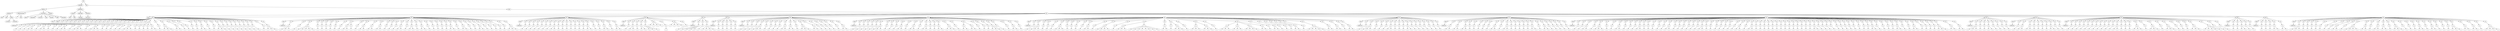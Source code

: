 digraph Tree {
	"t0" [label = "TEI"];
	"t1" [label = "teiHeader"];
	"t2" [label = "fileDesc"];
	"t3" [label = "titleStmt"];
	"t4" [label = "title"];
	"t5" [label = "title"];
	"t6" [label = "author"];
	"t7" [label = "surname"];
	"t8" [label = "forename"];
	"t9" [label = "publicationStmt"];
	"t10" [label = "p"];
	"t11" [label = "idno"];
	"t12" [label = "sourceDesc"];
	"t13" [label = "genre"];
	"t14" [label = "inspiration"];
	"t15" [label = "structure"];
	"t16" [label = "type"];
	"t17" [label = "periode"];
	"t18" [label = "taille"];
	"t19" [label = "permalien"];
	"t20" [label = "edStmt"];
	"t21" [label = "profileDesc"];
	"t22" [label = "creation"];
	"t23" [label = "date"];
	"t24" [label = "date"];
	"t25" [label = "langUsage"];
	"t26" [label = "language"];
	"t27" [label = "textClass"];
	"t28" [label = "keywords"];
	"t29" [label = "term"];
	"t30" [label = "text"];
	"t31" [label = "body"];
	"t32" [label = "div1"];
	"t33" [label = "head"];
	"t34" [label = "div2"];
	"t35" [label = "head"];
	"t36" [label = "listPerson"];
	"t37" [label = "sp"];
	"t38" [label = "p"];
	"t39" [label = "s"];
	"t40" [label = "sp"];
	"t41" [label = "p"];
	"t42" [label = "s"];
	"t43" [label = "sp"];
	"t44" [label = "p"];
	"t45" [label = "s"];
	"t46" [label = "sp"];
	"t47" [label = "p"];
	"t48" [label = "s"];
	"t49" [label = "s"];
	"t50" [label = "sp"];
	"t51" [label = "p"];
	"t52" [label = "s"];
	"t53" [label = "sp"];
	"t54" [label = "p"];
	"t55" [label = "s"];
	"t56" [label = "s"];
	"t57" [label = "sp"];
	"t58" [label = "p"];
	"t59" [label = "s"];
	"t60" [label = "sp"];
	"t61" [label = "p"];
	"t62" [label = "s"];
	"t63" [label = "sp"];
	"t64" [label = "p"];
	"t65" [label = "s"];
	"t66" [label = "sp"];
	"t67" [label = "p"];
	"t68" [label = "s"];
	"t69" [label = "s"];
	"t70" [label = "sp"];
	"t71" [label = "p"];
	"t72" [label = "s"];
	"t73" [label = "sp"];
	"t74" [label = "p"];
	"t75" [label = "s"];
	"t76" [label = "s"];
	"t77" [label = "s"];
	"t78" [label = "sp"];
	"t79" [label = "p"];
	"t80" [label = "s"];
	"t81" [label = "sp"];
	"t82" [label = "p"];
	"t83" [label = "s"];
	"t84" [label = "s"];
	"t85" [label = "s"];
	"t86" [label = "sp"];
	"t87" [label = "p"];
	"t88" [label = "s"];
	"t89" [label = "sp"];
	"t90" [label = "p"];
	"t91" [label = "s"];
	"t92" [label = "sp"];
	"t93" [label = "p"];
	"t94" [label = "s"];
	"t95" [label = "sp"];
	"t96" [label = "p"];
	"t97" [label = "s"];
	"t98" [label = "sp"];
	"t99" [label = "p"];
	"t100" [label = "s"];
	"t101" [label = "sp"];
	"t102" [label = "p"];
	"t103" [label = "s"];
	"t104" [label = "s"];
	"t105" [label = "s"];
	"t106" [label = "sp"];
	"t107" [label = "p"];
	"t108" [label = "s"];
	"t109" [label = "sp"];
	"t110" [label = "p"];
	"t111" [label = "s"];
	"t112" [label = "p"];
	"t113" [label = "s"];
	"t114" [label = "p"];
	"t115" [label = "s"];
	"t116" [label = "p"];
	"t117" [label = "s"];
	"t118" [label = "s"];
	"t119" [label = "sp"];
	"t120" [label = "p"];
	"t121" [label = "s"];
	"t122" [label = "sp"];
	"t123" [label = "p"];
	"t124" [label = "s"];
	"t125" [label = "s"];
	"t126" [label = "s"];
	"t127" [label = "sp"];
	"t128" [label = "p"];
	"t129" [label = "s"];
	"t130" [label = "s"];
	"t131" [label = "sp"];
	"t132" [label = "p"];
	"t133" [label = "s"];
	"t134" [label = "sp"];
	"t135" [label = "p"];
	"t136" [label = "s"];
	"t137" [label = "sp"];
	"t138" [label = "p"];
	"t139" [label = "s"];
	"t140" [label = "sp"];
	"t141" [label = "p"];
	"t142" [label = "s"];
	"t143" [label = "sp"];
	"t144" [label = "p"];
	"t145" [label = "s"];
	"t146" [label = "s"];
	"t147" [label = "sp"];
	"t148" [label = "p"];
	"t149" [label = "s"];
	"t150" [label = "sp"];
	"t151" [label = "p"];
	"t152" [label = "s"];
	"t153" [label = "sp"];
	"t154" [label = "p"];
	"t155" [label = "s"];
	"t156" [label = "s"];
	"t157" [label = "s"];
	"t158" [label = "sp"];
	"t159" [label = "p"];
	"t160" [label = "s"];
	"t161" [label = "sp"];
	"t162" [label = "p"];
	"t163" [label = "s"];
	"t164" [label = "sp"];
	"t165" [label = "p"];
	"t166" [label = "s"];
	"t167" [label = "sp"];
	"t168" [label = "p"];
	"t169" [label = "s"];
	"t170" [label = "sp"];
	"t171" [label = "p"];
	"t172" [label = "s"];
	"t173" [label = "sp"];
	"t174" [label = "p"];
	"t175" [label = "s"];
	"t176" [label = "sp"];
	"t177" [label = "p"];
	"t178" [label = "s"];
	"t179" [label = "sp"];
	"t180" [label = "p"];
	"t181" [label = "s"];
	"t182" [label = "sp"];
	"t183" [label = "p"];
	"t184" [label = "s"];
	"t185" [label = "sp"];
	"t186" [label = "p"];
	"t187" [label = "s"];
	"t188" [label = "s"];
	"t189" [label = "s"];
	"t190" [label = "div2"];
	"t191" [label = "head"];
	"t192" [label = "listPerson"];
	"t193" [label = "sp"];
	"t194" [label = "p"];
	"t195" [label = "s"];
	"t196" [label = "s"];
	"t197" [label = "s"];
	"t198" [label = "sp"];
	"t199" [label = "p"];
	"t200" [label = "s"];
	"t201" [label = "sp"];
	"t202" [label = "p"];
	"t203" [label = "s"];
	"t204" [label = "s"];
	"t205" [label = "s"];
	"t206" [label = "s"];
	"t207" [label = "s"];
	"t208" [label = "sp"];
	"t209" [label = "p"];
	"t210" [label = "s"];
	"t211" [label = "sp"];
	"t212" [label = "p"];
	"t213" [label = "s"];
	"t214" [label = "sp"];
	"t215" [label = "p"];
	"t216" [label = "s"];
	"t217" [label = "sp"];
	"t218" [label = "p"];
	"t219" [label = "s"];
	"t220" [label = "sp"];
	"t221" [label = "p"];
	"t222" [label = "s"];
	"t223" [label = "sp"];
	"t224" [label = "p"];
	"t225" [label = "s"];
	"t226" [label = "sp"];
	"t227" [label = "p"];
	"t228" [label = "s"];
	"t229" [label = "s"];
	"t230" [label = "p"];
	"t231" [label = "s"];
	"t232" [label = "sp"];
	"t233" [label = "p"];
	"t234" [label = "s"];
	"t235" [label = "sp"];
	"t236" [label = "p"];
	"t237" [label = "s"];
	"t238" [label = "s"];
	"t239" [label = "sp"];
	"t240" [label = "p"];
	"t241" [label = "s"];
	"t242" [label = "s"];
	"t243" [label = "sp"];
	"t244" [label = "p"];
	"t245" [label = "s"];
	"t246" [label = "s"];
	"t247" [label = "sp"];
	"t248" [label = "p"];
	"t249" [label = "s"];
	"t250" [label = "sp"];
	"t251" [label = "p"];
	"t252" [label = "s"];
	"t253" [label = "sp"];
	"t254" [label = "p"];
	"t255" [label = "s"];
	"t256" [label = "sp"];
	"t257" [label = "p"];
	"t258" [label = "s"];
	"t259" [label = "s"];
	"t260" [label = "sp"];
	"t261" [label = "p"];
	"t262" [label = "s"];
	"t263" [label = "sp"];
	"t264" [label = "p"];
	"t265" [label = "s"];
	"t266" [label = "s"];
	"t267" [label = "sp"];
	"t268" [label = "p"];
	"t269" [label = "s"];
	"t270" [label = "sp"];
	"t271" [label = "p"];
	"t272" [label = "s"];
	"t273" [label = "s"];
	"t274" [label = "sp"];
	"t275" [label = "p"];
	"t276" [label = "s"];
	"t277" [label = "sp"];
	"t278" [label = "p"];
	"t279" [label = "s"];
	"t280" [label = "sp"];
	"t281" [label = "p"];
	"t282" [label = "s"];
	"t283" [label = "sp"];
	"t284" [label = "p"];
	"t285" [label = "s"];
	"t286" [label = "sp"];
	"t287" [label = "p"];
	"t288" [label = "s"];
	"t289" [label = "sp"];
	"t290" [label = "p"];
	"t291" [label = "s"];
	"t292" [label = "s"];
	"t293" [label = "sp"];
	"t294" [label = "p"];
	"t295" [label = "s"];
	"t296" [label = "sp"];
	"t297" [label = "p"];
	"t298" [label = "s"];
	"t299" [label = "s"];
	"t300" [label = "sp"];
	"t301" [label = "p"];
	"t302" [label = "s"];
	"t303" [label = "sp"];
	"t304" [label = "p"];
	"t305" [label = "s"];
	"t306" [label = "sp"];
	"t307" [label = "p"];
	"t308" [label = "s"];
	"t309" [label = "s"];
	"t310" [label = "sp"];
	"t311" [label = "p"];
	"t312" [label = "s"];
	"t313" [label = "sp"];
	"t314" [label = "p"];
	"t315" [label = "s"];
	"t316" [label = "sp"];
	"t317" [label = "p"];
	"t318" [label = "s"];
	"t319" [label = "sp"];
	"t320" [label = "p"];
	"t321" [label = "s"];
	"t322" [label = "sp"];
	"t323" [label = "p"];
	"t324" [label = "s"];
	"t325" [label = "sp"];
	"t326" [label = "p"];
	"t327" [label = "s"];
	"t328" [label = "s"];
	"t329" [label = "s"];
	"t330" [label = "div2"];
	"t331" [label = "head"];
	"t332" [label = "listPerson"];
	"t333" [label = "sp"];
	"t334" [label = "p"];
	"t335" [label = "s"];
	"t336" [label = "sp"];
	"t337" [label = "p"];
	"t338" [label = "s"];
	"t339" [label = "sp"];
	"t340" [label = "p"];
	"t341" [label = "s"];
	"t342" [label = "sp"];
	"t343" [label = "p"];
	"t344" [label = "s"];
	"t345" [label = "sp"];
	"t346" [label = "p"];
	"t347" [label = "s"];
	"t348" [label = "sp"];
	"t349" [label = "p"];
	"t350" [label = "s"];
	"t351" [label = "sp"];
	"t352" [label = "p"];
	"t353" [label = "s"];
	"t354" [label = "sp"];
	"t355" [label = "p"];
	"t356" [label = "s"];
	"t357" [label = "s"];
	"t358" [label = "sp"];
	"t359" [label = "p"];
	"t360" [label = "s"];
	"t361" [label = "sp"];
	"t362" [label = "p"];
	"t363" [label = "s"];
	"t364" [label = "sp"];
	"t365" [label = "p"];
	"t366" [label = "s"];
	"t367" [label = "sp"];
	"t368" [label = "p"];
	"t369" [label = "s"];
	"t370" [label = "sp"];
	"t371" [label = "p"];
	"t372" [label = "s"];
	"t373" [label = "sp"];
	"t374" [label = "p"];
	"t375" [label = "s"];
	"t376" [label = "sp"];
	"t377" [label = "p"];
	"t378" [label = "s"];
	"t379" [label = "sp"];
	"t380" [label = "p"];
	"t381" [label = "s"];
	"t382" [label = "s"];
	"t383" [label = "sp"];
	"t384" [label = "p"];
	"t385" [label = "s"];
	"t386" [label = "sp"];
	"t387" [label = "p"];
	"t388" [label = "s"];
	"t389" [label = "sp"];
	"t390" [label = "p"];
	"t391" [label = "s"];
	"t392" [label = "s"];
	"t393" [label = "sp"];
	"t394" [label = "p"];
	"t395" [label = "s"];
	"t396" [label = "sp"];
	"t397" [label = "p"];
	"t398" [label = "s"];
	"t399" [label = "s"];
	"t400" [label = "div2"];
	"t401" [label = "head"];
	"t402" [label = "listPerson"];
	"t403" [label = "sp"];
	"t404" [label = "p"];
	"t405" [label = "s"];
	"t406" [label = "sp"];
	"t407" [label = "p"];
	"t408" [label = "s"];
	"t409" [label = "s"];
	"t410" [label = "sp"];
	"t411" [label = "p"];
	"t412" [label = "s"];
	"t413" [label = "sp"];
	"t414" [label = "p"];
	"t415" [label = "s"];
	"t416" [label = "s"];
	"t417" [label = "sp"];
	"t418" [label = "p"];
	"t419" [label = "s"];
	"t420" [label = "s"];
	"t421" [label = "s"];
	"t422" [label = "sp"];
	"t423" [label = "l"];
	"t424" [label = "l"];
	"t425" [label = "l"];
	"t426" [label = "l"];
	"t427" [label = "sp"];
	"t428" [label = "p"];
	"t429" [label = "s"];
	"t430" [label = "sp"];
	"t431" [label = "l"];
	"t432" [label = "l"];
	"t433" [label = "l"];
	"t434" [label = "l"];
	"t435" [label = "sp"];
	"t436" [label = "p"];
	"t437" [label = "s"];
	"t438" [label = "div2"];
	"t439" [label = "head"];
	"t440" [label = "listPerson"];
	"t441" [label = "sp"];
	"t442" [label = "p"];
	"t443" [label = "s"];
	"t444" [label = "s"];
	"t445" [label = "s"];
	"t446" [label = "s"];
	"t447" [label = "sp"];
	"t448" [label = "p"];
	"t449" [label = "s"];
	"t450" [label = "sp"];
	"t451" [label = "p"];
	"t452" [label = "s"];
	"t453" [label = "s"];
	"t454" [label = "s"];
	"t455" [label = "s"];
	"t456" [label = "div2"];
	"t457" [label = "head"];
	"t458" [label = "listPerson"];
	"t459" [label = "sp"];
	"t460" [label = "p"];
	"t461" [label = "s"];
	"t462" [label = "sp"];
	"t463" [label = "p"];
	"t464" [label = "s"];
	"t465" [label = "sp"];
	"t466" [label = "p"];
	"t467" [label = "s"];
	"t468" [label = "sp"];
	"t469" [label = "p"];
	"t470" [label = "s"];
	"t471" [label = "sp"];
	"t472" [label = "p"];
	"t473" [label = "s"];
	"t474" [label = "div2"];
	"t475" [label = "head"];
	"t476" [label = "listPerson"];
	"t477" [label = "sp"];
	"t478" [label = "p"];
	"t479" [label = "s"];
	"t480" [label = "sp"];
	"t481" [label = "p"];
	"t482" [label = "s"];
	"t483" [label = "sp"];
	"t484" [label = "p"];
	"t485" [label = "s"];
	"t486" [label = "sp"];
	"t487" [label = "p"];
	"t488" [label = "s"];
	"t489" [label = "s"];
	"t490" [label = "s"];
	"t491" [label = "sp"];
	"t492" [label = "p"];
	"t493" [label = "s"];
	"t494" [label = "sp"];
	"t495" [label = "p"];
	"t496" [label = "s"];
	"t497" [label = "sp"];
	"t498" [label = "p"];
	"t499" [label = "s"];
	"t500" [label = "sp"];
	"t501" [label = "p"];
	"t502" [label = "s"];
	"t503" [label = "sp"];
	"t504" [label = "p"];
	"t505" [label = "s"];
	"t506" [label = "s"];
	"t507" [label = "sp"];
	"t508" [label = "p"];
	"t509" [label = "s"];
	"t510" [label = "s"];
	"t511" [label = "sp"];
	"t512" [label = "p"];
	"t513" [label = "s"];
	"t514" [label = "sp"];
	"t515" [label = "p"];
	"t516" [label = "s"];
	"t517" [label = "s"];
	"t518" [label = "s"];
	"t519" [label = "sp"];
	"t520" [label = "p"];
	"t521" [label = "s"];
	"t522" [label = "s"];
	"t523" [label = "sp"];
	"t524" [label = "p"];
	"t525" [label = "s"];
	"t526" [label = "sp"];
	"t527" [label = "p"];
	"t528" [label = "s"];
	"t529" [label = "sp"];
	"t530" [label = "p"];
	"t531" [label = "s"];
	"t532" [label = "sp"];
	"t533" [label = "p"];
	"t534" [label = "s"];
	"t535" [label = "sp"];
	"t536" [label = "p"];
	"t537" [label = "s"];
	"t538" [label = "sp"];
	"t539" [label = "p"];
	"t540" [label = "s"];
	"t541" [label = "s"];
	"t542" [label = "div2"];
	"t543" [label = "head"];
	"t544" [label = "listPerson"];
	"t545" [label = "sp"];
	"t546" [label = "p"];
	"t547" [label = "s"];
	"t548" [label = "sp"];
	"t549" [label = "p"];
	"t550" [label = "s"];
	"t551" [label = "sp"];
	"t552" [label = "p"];
	"t553" [label = "s"];
	"t554" [label = "sp"];
	"t555" [label = "p"];
	"t556" [label = "s"];
	"t557" [label = "sp"];
	"t558" [label = "p"];
	"t559" [label = "s"];
	"t560" [label = "sp"];
	"t561" [label = "p"];
	"t562" [label = "s"];
	"t563" [label = "s"];
	"t564" [label = "s"];
	"t565" [label = "sp"];
	"t566" [label = "p"];
	"t567" [label = "s"];
	"t568" [label = "sp"];
	"t569" [label = "p"];
	"t570" [label = "s"];
	"t571" [label = "sp"];
	"t572" [label = "p"];
	"t573" [label = "s"];
	"t574" [label = "sp"];
	"t575" [label = "p"];
	"t576" [label = "s"];
	"t577" [label = "s"];
	"t578" [label = "sp"];
	"t579" [label = "p"];
	"t580" [label = "s"];
	"t581" [label = "sp"];
	"t582" [label = "p"];
	"t583" [label = "s"];
	"t584" [label = "s"];
	"t585" [label = "sp"];
	"t586" [label = "p"];
	"t587" [label = "s"];
	"t588" [label = "sp"];
	"t589" [label = "p"];
	"t590" [label = "s"];
	"t591" [label = "s"];
	"t592" [label = "sp"];
	"t593" [label = "p"];
	"t594" [label = "s"];
	"t595" [label = "sp"];
	"t596" [label = "p"];
	"t597" [label = "s"];
	"t598" [label = "sp"];
	"t599" [label = "p"];
	"t600" [label = "s"];
	"t601" [label = "s"];
	"t602" [label = "sp"];
	"t603" [label = "p"];
	"t604" [label = "s"];
	"t605" [label = "s"];
	"t606" [label = "s"];
	"t607" [label = "sp"];
	"t608" [label = "p"];
	"t609" [label = "s"];
	"t610" [label = "sp"];
	"t611" [label = "p"];
	"t612" [label = "s"];
	"t613" [label = "s"];
	"t614" [label = "p"];
	"t615" [label = "s"];
	"t616" [label = "s"];
	"t617" [label = "sp"];
	"t618" [label = "p"];
	"t619" [label = "s"];
	"t620" [label = "sp"];
	"t621" [label = "p"];
	"t622" [label = "s"];
	"t623" [label = "sp"];
	"t624" [label = "p"];
	"t625" [label = "s"];
	"t626" [label = "sp"];
	"t627" [label = "p"];
	"t628" [label = "s"];
	"t629" [label = "s"];
	"t630" [label = "s"];
	"t631" [label = "sp"];
	"t632" [label = "p"];
	"t633" [label = "s"];
	"t634" [label = "sp"];
	"t635" [label = "p"];
	"t636" [label = "s"];
	"t637" [label = "sp"];
	"t638" [label = "p"];
	"t639" [label = "s"];
	"t640" [label = "s"];
	"t641" [label = "sp"];
	"t642" [label = "p"];
	"t643" [label = "s"];
	"t644" [label = "div2"];
	"t645" [label = "head"];
	"t646" [label = "listPerson"];
	"t647" [label = "sp"];
	"t648" [label = "p"];
	"t649" [label = "s"];
	"t650" [label = "sp"];
	"t651" [label = "p"];
	"t652" [label = "s"];
	"t653" [label = "s"];
	"t654" [label = "s"];
	"t655" [label = "sp"];
	"t656" [label = "p"];
	"t657" [label = "s"];
	"t658" [label = "sp"];
	"t659" [label = "p"];
	"t660" [label = "s"];
	"t661" [label = "sp"];
	"t662" [label = "p"];
	"t663" [label = "s"];
	"t664" [label = "sp"];
	"t665" [label = "p"];
	"t666" [label = "s"];
	"t667" [label = "s"];
	"t668" [label = "s"];
	"t669" [label = "sp"];
	"t670" [label = "p"];
	"t671" [label = "s"];
	"t672" [label = "sp"];
	"t673" [label = "p"];
	"t674" [label = "s"];
	"t675" [label = "sp"];
	"t676" [label = "p"];
	"t677" [label = "s"];
	"t678" [label = "sp"];
	"t679" [label = "p"];
	"t680" [label = "s"];
	"t681" [label = "sp"];
	"t682" [label = "p"];
	"t683" [label = "s"];
	"t684" [label = "s"];
	"t685" [label = "sp"];
	"t686" [label = "p"];
	"t687" [label = "s"];
	"t688" [label = "sp"];
	"t689" [label = "p"];
	"t690" [label = "s"];
	"t691" [label = "s"];
	"t692" [label = "s"];
	"t693" [label = "s"];
	"t694" [label = "sp"];
	"t695" [label = "p"];
	"t696" [label = "s"];
	"t697" [label = "sp"];
	"t698" [label = "p"];
	"t699" [label = "s"];
	"t700" [label = "s"];
	"t701" [label = "s"];
	"t702" [label = "p"];
	"t703" [label = "s"];
	"t704" [label = "s"];
	"t705" [label = "s"];
	"t706" [label = "s"];
	"t707" [label = "s"];
	"t708" [label = "s"];
	"t709" [label = "s"];
	"t710" [label = "s"];
	"t711" [label = "sp"];
	"t712" [label = "p"];
	"t713" [label = "s"];
	"t714" [label = "s"];
	"t715" [label = "sp"];
	"t716" [label = "p"];
	"t717" [label = "s"];
	"t718" [label = "p"];
	"t719" [label = "s"];
	"t720" [label = "s"];
	"t721" [label = "s"];
	"t722" [label = "sp"];
	"t723" [label = "p"];
	"t724" [label = "s"];
	"t725" [label = "sp"];
	"t726" [label = "p"];
	"t727" [label = "s"];
	"t728" [label = "s"];
	"t729" [label = "s"];
	"t730" [label = "p"];
	"t731" [label = "s"];
	"t732" [label = "s"];
	"t733" [label = "s"];
	"t734" [label = "sp"];
	"t735" [label = "p"];
	"t736" [label = "s"];
	"t737" [label = "sp"];
	"t738" [label = "p"];
	"t739" [label = "s"];
	"t740" [label = "s"];
	"t741" [label = "s"];
	"t742" [label = "p"];
	"t743" [label = "s"];
	"t744" [label = "s"];
	"t745" [label = "s"];
	"t746" [label = "p"];
	"t747" [label = "s"];
	"t748" [label = "s"];
	"t749" [label = "s"];
	"t750" [label = "s"];
	"t751" [label = "p"];
	"t752" [label = "s"];
	"t753" [label = "s"];
	"t754" [label = "sp"];
	"t755" [label = "p"];
	"t756" [label = "s"];
	"t757" [label = "sp"];
	"t758" [label = "p"];
	"t759" [label = "s"];
	"t760" [label = "s"];
	"t761" [label = "sp"];
	"t762" [label = "p"];
	"t763" [label = "s"];
	"t764" [label = "sp"];
	"t765" [label = "p"];
	"t766" [label = "s"];
	"t767" [label = "sp"];
	"t768" [label = "p"];
	"t769" [label = "s"];
	"t770" [label = "sp"];
	"t771" [label = "p"];
	"t772" [label = "s"];
	"t773" [label = "s"];
	"t774" [label = "sp"];
	"t775" [label = "p"];
	"t776" [label = "s"];
	"t777" [label = "sp"];
	"t778" [label = "p"];
	"t779" [label = "s"];
	"t780" [label = "s"];
	"t781" [label = "s"];
	"t782" [label = "s"];
	"t783" [label = "s"];
	"t784" [label = "sp"];
	"t785" [label = "p"];
	"t786" [label = "s"];
	"t787" [label = "s"];
	"t788" [label = "sp"];
	"t789" [label = "p"];
	"t790" [label = "s"];
	"t791" [label = "s"];
	"t792" [label = "sp"];
	"t793" [label = "p"];
	"t794" [label = "s"];
	"t795" [label = "sp"];
	"t796" [label = "p"];
	"t797" [label = "s"];
	"t798" [label = "s"];
	"t799" [label = "div2"];
	"t800" [label = "head"];
	"t801" [label = "listPerson"];
	"t802" [label = "sp"];
	"t803" [label = "p"];
	"t804" [label = "s"];
	"t805" [label = "sp"];
	"t806" [label = "p"];
	"t807" [label = "s"];
	"t808" [label = "s"];
	"t809" [label = "s"];
	"t810" [label = "sp"];
	"t811" [label = "p"];
	"t812" [label = "s"];
	"t813" [label = "sp"];
	"t814" [label = "p"];
	"t815" [label = "s"];
	"t816" [label = "sp"];
	"t817" [label = "p"];
	"t818" [label = "s"];
	"t819" [label = "sp"];
	"t820" [label = "p"];
	"t821" [label = "s"];
	"t822" [label = "s"];
	"t823" [label = "sp"];
	"t824" [label = "p"];
	"t825" [label = "s"];
	"t826" [label = "sp"];
	"t827" [label = "p"];
	"t828" [label = "s"];
	"t829" [label = "sp"];
	"t830" [label = "p"];
	"t831" [label = "s"];
	"t832" [label = "sp"];
	"t833" [label = "p"];
	"t834" [label = "s"];
	"t835" [label = "s"];
	"t836" [label = "sp"];
	"t837" [label = "p"];
	"t838" [label = "s"];
	"t839" [label = "sp"];
	"t840" [label = "p"];
	"t841" [label = "s"];
	"t842" [label = "sp"];
	"t843" [label = "p"];
	"t844" [label = "s"];
	"t845" [label = "sp"];
	"t846" [label = "p"];
	"t847" [label = "s"];
	"t848" [label = "sp"];
	"t849" [label = "p"];
	"t850" [label = "s"];
	"t851" [label = "sp"];
	"t852" [label = "p"];
	"t853" [label = "s"];
	"t854" [label = "sp"];
	"t855" [label = "p"];
	"t856" [label = "s"];
	"t857" [label = "div2"];
	"t858" [label = "head"];
	"t859" [label = "listPerson"];
	"t860" [label = "sp"];
	"t861" [label = "p"];
	"t862" [label = "s"];
	"t863" [label = "s"];
	"t864" [label = "sp"];
	"t865" [label = "p"];
	"t866" [label = "s"];
	"t867" [label = "s"];
	"t868" [label = "sp"];
	"t869" [label = "p"];
	"t870" [label = "s"];
	"t871" [label = "s"];
	"t872" [label = "sp"];
	"t873" [label = "p"];
	"t874" [label = "s"];
	"t875" [label = "sp"];
	"t876" [label = "p"];
	"t877" [label = "s"];
	"t878" [label = "sp"];
	"t879" [label = "p"];
	"t880" [label = "s"];
	"t881" [label = "sp"];
	"t882" [label = "p"];
	"t883" [label = "s"];
	"t884" [label = "sp"];
	"t885" [label = "p"];
	"t886" [label = "s"];
	"t887" [label = "sp"];
	"t888" [label = "p"];
	"t889" [label = "s"];
	"t890" [label = "s"];
	"t891" [label = "sp"];
	"t892" [label = "p"];
	"t893" [label = "s"];
	"t894" [label = "sp"];
	"t895" [label = "p"];
	"t896" [label = "s"];
	"t897" [label = "s"];
	"t898" [label = "sp"];
	"t899" [label = "p"];
	"t900" [label = "s"];
	"t901" [label = "sp"];
	"t902" [label = "p"];
	"t903" [label = "s"];
	"t904" [label = "sp"];
	"t905" [label = "p"];
	"t906" [label = "s"];
	"t907" [label = "sp"];
	"t908" [label = "p"];
	"t909" [label = "s"];
	"t910" [label = "sp"];
	"t911" [label = "p"];
	"t912" [label = "s"];
	"t913" [label = "sp"];
	"t914" [label = "p"];
	"t915" [label = "s"];
	"t916" [label = "s"];
	"t917" [label = "sp"];
	"t918" [label = "p"];
	"t919" [label = "s"];
	"t920" [label = "sp"];
	"t921" [label = "p"];
	"t922" [label = "s"];
	"t923" [label = "s"];
	"t924" [label = "sp"];
	"t925" [label = "p"];
	"t926" [label = "s"];
	"t927" [label = "sp"];
	"t928" [label = "p"];
	"t929" [label = "s"];
	"t930" [label = "sp"];
	"t931" [label = "p"];
	"t932" [label = "s"];
	"t933" [label = "sp"];
	"t934" [label = "p"];
	"t935" [label = "s"];
	"t936" [label = "sp"];
	"t937" [label = "p"];
	"t938" [label = "s"];
	"t939" [label = "div2"];
	"t940" [label = "head"];
	"t941" [label = "listPerson"];
	"t942" [label = "sp"];
	"t943" [label = "p"];
	"t944" [label = "s"];
	"t945" [label = "sp"];
	"t946" [label = "p"];
	"t947" [label = "s"];
	"t948" [label = "sp"];
	"t949" [label = "p"];
	"t950" [label = "s"];
	"t951" [label = "s"];
	"t952" [label = "sp"];
	"t953" [label = "p"];
	"t954" [label = "s"];
	"t955" [label = "sp"];
	"t956" [label = "p"];
	"t957" [label = "s"];
	"t958" [label = "s"];
	"t959" [label = "s"];
	"t960" [label = "sp"];
	"t961" [label = "p"];
	"t962" [label = "s"];
	"t963" [label = "sp"];
	"t964" [label = "p"];
	"t965" [label = "s"];
	"t966" [label = "sp"];
	"t967" [label = "p"];
	"t968" [label = "s"];
	"t969" [label = "s"];
	"t970" [label = "sp"];
	"t971" [label = "p"];
	"t972" [label = "s"];
	"t973" [label = "sp"];
	"t974" [label = "p"];
	"t975" [label = "s"];
	"t976" [label = "sp"];
	"t977" [label = "p"];
	"t978" [label = "s"];
	"t979" [label = "sp"];
	"t980" [label = "p"];
	"t981" [label = "s"];
	"t982" [label = "s"];
	"t983" [label = "sp"];
	"t984" [label = "p"];
	"t985" [label = "s"];
	"t986" [label = "sp"];
	"t987" [label = "p"];
	"t988" [label = "s"];
	"t989" [label = "sp"];
	"t990" [label = "p"];
	"t991" [label = "s"];
	"t992" [label = "sp"];
	"t993" [label = "p"];
	"t994" [label = "s"];
	"t995" [label = "sp"];
	"t996" [label = "p"];
	"t997" [label = "s"];
	"t998" [label = "sp"];
	"t999" [label = "p"];
	"t1000" [label = "s"];
	"t1001" [label = "s"];
	"t1002" [label = "sp"];
	"t1003" [label = "p"];
	"t1004" [label = "s"];
	"t1005" [label = "sp"];
	"t1006" [label = "p"];
	"t1007" [label = "s"];
	"t1008" [label = "sp"];
	"t1009" [label = "p"];
	"t1010" [label = "s"];
	"t1011" [label = "sp"];
	"t1012" [label = "p"];
	"t1013" [label = "s"];
	"t1014" [label = "sp"];
	"t1015" [label = "p"];
	"t1016" [label = "s"];
	"t1017" [label = "sp"];
	"t1018" [label = "p"];
	"t1019" [label = "s"];
	"t1020" [label = "sp"];
	"t1021" [label = "p"];
	"t1022" [label = "s"];
	"t1023" [label = "s"];
	"t1024" [label = "sp"];
	"t1025" [label = "p"];
	"t1026" [label = "s"];
	"t1027" [label = "sp"];
	"t1028" [label = "p"];
	"t1029" [label = "s"];
	"t1030" [label = "sp"];
	"t1031" [label = "p"];
	"t1032" [label = "s"];
	"t1033" [label = "sp"];
	"t1034" [label = "p"];
	"t1035" [label = "s"];
	"t1036" [label = "sp"];
	"t1037" [label = "p"];
	"t1038" [label = "s"];
	"t1039" [label = "sp"];
	"t1040" [label = "p"];
	"t1041" [label = "s"];
	"t1042" [label = "sp"];
	"t1043" [label = "p"];
	"t1044" [label = "s"];
	"t1045" [label = "sp"];
	"t1046" [label = "p"];
	"t1047" [label = "s"];
	"t1048" [label = "s"];
	"t1049" [label = "sp"];
	"t1050" [label = "p"];
	"t1051" [label = "s"];
	"t1052" [label = "sp"];
	"t1053" [label = "p"];
	"t1054" [label = "s"];
	"t1055" [label = "s"];
	"t1056" [label = "sp"];
	"t1057" [label = "p"];
	"t1058" [label = "s"];
	"t1059" [label = "sp"];
	"t1060" [label = "p"];
	"t1061" [label = "s"];
	"t1062" [label = "sp"];
	"t1063" [label = "p"];
	"t1064" [label = "s"];
	"t1065" [label = "sp"];
	"t1066" [label = "p"];
	"t1067" [label = "s"];
	"t1068" [label = "sp"];
	"t1069" [label = "p"];
	"t1070" [label = "s"];
	"t1071" [label = "sp"];
	"t1072" [label = "p"];
	"t1073" [label = "s"];
	"t1074" [label = "sp"];
	"t1075" [label = "p"];
	"t1076" [label = "s"];
	"t1077" [label = "sp"];
	"t1078" [label = "p"];
	"t1079" [label = "s"];
	"t1080" [label = "sp"];
	"t1081" [label = "p"];
	"t1082" [label = "s"];
	"t1083" [label = "sp"];
	"t1084" [label = "p"];
	"t1085" [label = "s"];
	"t1086" [label = "sp"];
	"t1087" [label = "p"];
	"t1088" [label = "s"];
	"t1089" [label = "sp"];
	"t1090" [label = "p"];
	"t1091" [label = "s"];
	"t1092" [label = "sp"];
	"t1093" [label = "p"];
	"t1094" [label = "s"];
	"t1095" [label = "sp"];
	"t1096" [label = "p"];
	"t1097" [label = "s"];
	"t1098" [label = "sp"];
	"t1099" [label = "p"];
	"t1100" [label = "s"];
	"t1101" [label = "s"];
	"t1102" [label = "sp"];
	"t1103" [label = "p"];
	"t1104" [label = "s"];
	"t1105" [label = "sp"];
	"t1106" [label = "p"];
	"t1107" [label = "s"];
	"t1108" [label = "sp"];
	"t1109" [label = "p"];
	"t1110" [label = "s"];
	"t1111" [label = "sp"];
	"t1112" [label = "p"];
	"t1113" [label = "s"];
	"t1114" [label = "sp"];
	"t1115" [label = "p"];
	"t1116" [label = "s"];
	"t1117" [label = "sp"];
	"t1118" [label = "p"];
	"t1119" [label = "s"];
	"t1120" [label = "sp"];
	"t1121" [label = "p"];
	"t1122" [label = "s"];
	"t1123" [label = "sp"];
	"t1124" [label = "p"];
	"t1125" [label = "s"];
	"t1126" [label = "sp"];
	"t1127" [label = "p"];
	"t1128" [label = "s"];
	"t1129" [label = "sp"];
	"t1130" [label = "p"];
	"t1131" [label = "s"];
	"t1132" [label = "sp"];
	"t1133" [label = "p"];
	"t1134" [label = "s"];
	"t1135" [label = "sp"];
	"t1136" [label = "p"];
	"t1137" [label = "s"];
	"t1138" [label = "sp"];
	"t1139" [label = "p"];
	"t1140" [label = "s"];
	"t1141" [label = "s"];
	"t1142" [label = "sp"];
	"t1143" [label = "p"];
	"t1144" [label = "s"];
	"t1145" [label = "sp"];
	"t1146" [label = "p"];
	"t1147" [label = "s"];
	"t1148" [label = "sp"];
	"t1149" [label = "p"];
	"t1150" [label = "s"];
	"t1151" [label = "sp"];
	"t1152" [label = "p"];
	"t1153" [label = "s"];
	"t1154" [label = "sp"];
	"t1155" [label = "p"];
	"t1156" [label = "s"];
	"t1157" [label = "s"];
	"t1158" [label = "sp"];
	"t1159" [label = "p"];
	"t1160" [label = "s"];
	"t1161" [label = "sp"];
	"t1162" [label = "p"];
	"t1163" [label = "s"];
	"t1164" [label = "sp"];
	"t1165" [label = "p"];
	"t1166" [label = "s"];
	"t1167" [label = "s"];
	"t1168" [label = "sp"];
	"t1169" [label = "p"];
	"t1170" [label = "s"];
	"t1171" [label = "sp"];
	"t1172" [label = "p"];
	"t1173" [label = "s"];
	"t1174" [label = "sp"];
	"t1175" [label = "p"];
	"t1176" [label = "s"];
	"t1177" [label = "sp"];
	"t1178" [label = "p"];
	"t1179" [label = "s"];
	"t1180" [label = "sp"];
	"t1181" [label = "p"];
	"t1182" [label = "s"];
	"t1183" [label = "s"];
	"t1184" [label = "s"];
	"t1185" [label = "sp"];
	"t1186" [label = "p"];
	"t1187" [label = "s"];
	"t1188" [label = "s"];
	"t1189" [label = "sp"];
	"t1190" [label = "p"];
	"t1191" [label = "s"];
	"t1192" [label = "s"];
	"t1193" [label = "div2"];
	"t1194" [label = "head"];
	"t1195" [label = "listPerson"];
	"t1196" [label = "sp"];
	"t1197" [label = "p"];
	"t1198" [label = "s"];
	"t1199" [label = "s"];
	"t1200" [label = "s"];
	"t1201" [label = "sp"];
	"t1202" [label = "p"];
	"t1203" [label = "s"];
	"t1204" [label = "sp"];
	"t1205" [label = "p"];
	"t1206" [label = "s"];
	"t1207" [label = "sp"];
	"t1208" [label = "p"];
	"t1209" [label = "s"];
	"t1210" [label = "s"];
	"t1211" [label = "sp"];
	"t1212" [label = "p"];
	"t1213" [label = "s"];
	"t1214" [label = "sp"];
	"t1215" [label = "p"];
	"t1216" [label = "s"];
	"t1217" [label = "sp"];
	"t1218" [label = "p"];
	"t1219" [label = "s"];
	"t1220" [label = "sp"];
	"t1221" [label = "p"];
	"t1222" [label = "s"];
	"t1223" [label = "div2"];
	"t1224" [label = "head"];
	"t1225" [label = "listPerson"];
	"t1226" [label = "sp"];
	"t1227" [label = "p"];
	"t1228" [label = "s"];
	"t1229" [label = "sp"];
	"t1230" [label = "p"];
	"t1231" [label = "s"];
	"t1232" [label = "s"];
	"t1233" [label = "sp"];
	"t1234" [label = "p"];
	"t1235" [label = "s"];
	"t1236" [label = "s"];
	"t1237" [label = "sp"];
	"t1238" [label = "p"];
	"t1239" [label = "s"];
	"t1240" [label = "sp"];
	"t1241" [label = "p"];
	"t1242" [label = "s"];
	"t1243" [label = "sp"];
	"t1244" [label = "p"];
	"t1245" [label = "s"];
	"t1246" [label = "sp"];
	"t1247" [label = "p"];
	"t1248" [label = "s"];
	"t1249" [label = "sp"];
	"t1250" [label = "p"];
	"t1251" [label = "s"];
	"t1252" [label = "s"];
	"t1253" [label = "sp"];
	"t1254" [label = "p"];
	"t1255" [label = "s"];
	"t1256" [label = "sp"];
	"t1257" [label = "p"];
	"t1258" [label = "s"];
	"t1259" [label = "div2"];
	"t1260" [label = "head"];
	"t1261" [label = "listPerson"];
	"t1262" [label = "sp"];
	"t1263" [label = "p"];
	"t1264" [label = "s"];
	"t1265" [label = "sp"];
	"t1266" [label = "p"];
	"t1267" [label = "s"];
	"t1268" [label = "sp"];
	"t1269" [label = "p"];
	"t1270" [label = "s"];
	"t1271" [label = "sp"];
	"t1272" [label = "p"];
	"t1273" [label = "s"];
	"t1274" [label = "sp"];
	"t1275" [label = "p"];
	"t1276" [label = "s"];
	"t1277" [label = "sp"];
	"t1278" [label = "p"];
	"t1279" [label = "s"];
	"t1280" [label = "sp"];
	"t1281" [label = "p"];
	"t1282" [label = "s"];
	"t1283" [label = "sp"];
	"t1284" [label = "p"];
	"t1285" [label = "s"];
	"t1286" [label = "sp"];
	"t1287" [label = "p"];
	"t1288" [label = "s"];
	"t1289" [label = "sp"];
	"t1290" [label = "p"];
	"t1291" [label = "s"];
	"t1292" [label = "sp"];
	"t1293" [label = "p"];
	"t1294" [label = "s"];
	"t1295" [label = "sp"];
	"t1296" [label = "p"];
	"t1297" [label = "s"];
	"t1298" [label = "s"];
	"t1299" [label = "sp"];
	"t1300" [label = "p"];
	"t1301" [label = "s"];
	"t1302" [label = "sp"];
	"t1303" [label = "p"];
	"t1304" [label = "s"];
	"t1305" [label = "sp"];
	"t1306" [label = "p"];
	"t1307" [label = "s"];
	"t1308" [label = "sp"];
	"t1309" [label = "p"];
	"t1310" [label = "s"];
	"t1311" [label = "s"];
	"t1312" [label = "s"];
	"t1313" [label = "sp"];
	"t1314" [label = "p"];
	"t1315" [label = "s"];
	"t1316" [label = "sp"];
	"t1317" [label = "p"];
	"t1318" [label = "s"];
	"t1319" [label = "s"];
	"t1320" [label = "s"];
	"t1321" [label = "sp"];
	"t1322" [label = "p"];
	"t1323" [label = "s"];
	"t1324" [label = "sp"];
	"t1325" [label = "p"];
	"t1326" [label = "s"];
	"t1327" [label = "s"];
	"t1328" [label = "s"];
	"t1329" [label = "sp"];
	"t1330" [label = "p"];
	"t1331" [label = "s"];
	"t1332" [label = "sp"];
	"t1333" [label = "p"];
	"t1334" [label = "s"];
	"t1335" [label = "sp"];
	"t1336" [label = "p"];
	"t1337" [label = "s"];
	"t1338" [label = "sp"];
	"t1339" [label = "p"];
	"t1340" [label = "s"];
	"t1341" [label = "s"];
	"t1342" [label = "s"];
	"t1343" [label = "sp"];
	"t1344" [label = "p"];
	"t1345" [label = "s"];
	"t1346" [label = "s"];
	"t1347" [label = "s"];
	"t1348" [label = "s"];
	"t1349" [label = "s"];
	"t1350" [label = "sp"];
	"t1351" [label = "p"];
	"t1352" [label = "s"];
	"t1353" [label = "sp"];
	"t1354" [label = "p"];
	"t1355" [label = "s"];
	"t1356" [label = "div2"];
	"t1357" [label = "head"];
	"t1358" [label = "listPerson"];
	"t1359" [label = "sp"];
	"t1360" [label = "p"];
	"t1361" [label = "s"];
	"t1362" [label = "sp"];
	"t1363" [label = "p"];
	"t1364" [label = "s"];
	"t1365" [label = "sp"];
	"t1366" [label = "p"];
	"t1367" [label = "s"];
	"t1368" [label = "s"];
	"t1369" [label = "sp"];
	"t1370" [label = "p"];
	"t1371" [label = "s"];
	"t1372" [label = "sp"];
	"t1373" [label = "p"];
	"t1374" [label = "s"];
	"t1375" [label = "div2"];
	"t1376" [label = "head"];
	"t1377" [label = "listPerson"];
	"t1378" [label = "sp"];
	"t1379" [label = "p"];
	"t1380" [label = "s"];
	"t1381" [label = "sp"];
	"t1382" [label = "p"];
	"t1383" [label = "s"];
	"t1384" [label = "sp"];
	"t1385" [label = "p"];
	"t1386" [label = "s"];
	"t1387" [label = "sp"];
	"t1388" [label = "p"];
	"t1389" [label = "s"];
	"t1390" [label = "s"];
	"t1391" [label = "sp"];
	"t1392" [label = "p"];
	"t1393" [label = "s"];
	"t1394" [label = "s"];
	"t1395" [label = "div2"];
	"t1396" [label = "head"];
	"t1397" [label = "listPerson"];
	"t1398" [label = "sp"];
	"t1399" [label = "p"];
	"t1400" [label = "s"];
	"t1401" [label = "s"];
	"t1402" [label = "s"];
	"t1403" [label = "sp"];
	"t1404" [label = "p"];
	"t1405" [label = "s"];
	"t1406" [label = "sp"];
	"t1407" [label = "p"];
	"t1408" [label = "s"];
	"t1409" [label = "sp"];
	"t1410" [label = "p"];
	"t1411" [label = "s"];
	"t1412" [label = "sp"];
	"t1413" [label = "p"];
	"t1414" [label = "s"];
	"t1415" [label = "sp"];
	"t1416" [label = "p"];
	"t1417" [label = "s"];
	"t1418" [label = "sp"];
	"t1419" [label = "p"];
	"t1420" [label = "s"];
	"t1421" [label = "sp"];
	"t1422" [label = "p"];
	"t1423" [label = "s"];
	"t1424" [label = "sp"];
	"t1425" [label = "p"];
	"t1426" [label = "s"];
	"t1427" [label = "s"];
	"t1428" [label = "sp"];
	"t1429" [label = "p"];
	"t1430" [label = "s"];
	"t1431" [label = "sp"];
	"t1432" [label = "p"];
	"t1433" [label = "s"];
	"t1434" [label = "s"];
	"t1435" [label = "s"];
	"t1436" [label = "s"];
	"t1437" [label = "sp"];
	"t1438" [label = "p"];
	"t1439" [label = "s"];
	"t1440" [label = "s"];
	"t1441" [label = "sp"];
	"t1442" [label = "p"];
	"t1443" [label = "s"];
	"t1444" [label = "sp"];
	"t1445" [label = "p"];
	"t1446" [label = "s"];
	"t1447" [label = "s"];
	"t1448" [label = "sp"];
	"t1449" [label = "p"];
	"t1450" [label = "s"];
	"t1451" [label = "s"];
	"t1452" [label = "sp"];
	"t1453" [label = "p"];
	"t1454" [label = "s"];
	"t1455" [label = "sp"];
	"t1456" [label = "p"];
	"t1457" [label = "s"];
	"t1458" [label = "s"];
	"t1459" [label = "s"];
	"t1460" [label = "sp"];
	"t1461" [label = "p"];
	"t1462" [label = "s"];
	"t1463" [label = "sp"];
	"t1464" [label = "p"];
	"t1465" [label = "s"];
	"t1466" [label = "sp"];
	"t1467" [label = "p"];
	"t1468" [label = "s"];
	"t1469" [label = "sp"];
	"t1470" [label = "p"];
	"t1471" [label = "s"];
	"t1472" [label = "s"];
	"t1473" [label = "sp"];
	"t1474" [label = "p"];
	"t1475" [label = "s"];
	"t1476" [label = "sp"];
	"t1477" [label = "p"];
	"t1478" [label = "s"];
	"t1479" [label = "s"];
	"t1480" [label = "sp"];
	"t1481" [label = "p"];
	"t1482" [label = "s"];
	"t1483" [label = "sp"];
	"t1484" [label = "p"];
	"t1485" [label = "s"];
	"t1486" [label = "sp"];
	"t1487" [label = "p"];
	"t1488" [label = "s"];
	"t1489" [label = "sp"];
	"t1490" [label = "p"];
	"t1491" [label = "s"];
	"t1492" [label = "s"];
	"t1493" [label = "s"];
	"t1494" [label = "sp"];
	"t1495" [label = "p"];
	"t1496" [label = "s"];
	"t1497" [label = "s"];
	"t1498" [label = "sp"];
	"t1499" [label = "p"];
	"t1500" [label = "s"];
	"t1501" [label = "s"];
	"t1502" [label = "sp"];
	"t1503" [label = "p"];
	"t1504" [label = "s"];
	"t1505" [label = "sp"];
	"t1506" [label = "p"];
	"t1507" [label = "s"];
	"t1508" [label = "s"];
	"t1509" [label = "s"];
	"t1510" [label = "s"];
	"t0" -> "t1";
	"t1" -> "t2";
	"t2" -> "t3";
	"t3" -> "t4";
	"t3" -> "t5";
	"t3" -> "t6";
	"t6" -> "t7";
	"t6" -> "t8";
	"t2" -> "t9";
	"t9" -> "t10";
	"t9" -> "t11";
	"t2" -> "t12";
	"t12" -> "t13";
	"t12" -> "t14";
	"t12" -> "t15";
	"t12" -> "t16";
	"t12" -> "t17";
	"t12" -> "t18";
	"t12" -> "t19";
	"t2" -> "t20";
	"t1" -> "t21";
	"t21" -> "t22";
	"t22" -> "t23";
	"t22" -> "t24";
	"t21" -> "t25";
	"t25" -> "t26";
	"t21" -> "t27";
	"t27" -> "t28";
	"t28" -> "t29";
	"t0" -> "t30";
	"t30" -> "t31";
	"t31" -> "t32";
	"t32" -> "t33";
	"t32" -> "t34";
	"t34" -> "t35";
	"t35" -> "t36";
	"t34" -> "t37";
	"t37" -> "t38";
	"t38" -> "t39";
	"t34" -> "t40";
	"t40" -> "t41";
	"t41" -> "t42";
	"t34" -> "t43";
	"t43" -> "t44";
	"t44" -> "t45";
	"t34" -> "t46";
	"t46" -> "t47";
	"t47" -> "t48";
	"t47" -> "t49";
	"t34" -> "t50";
	"t50" -> "t51";
	"t51" -> "t52";
	"t34" -> "t53";
	"t53" -> "t54";
	"t54" -> "t55";
	"t54" -> "t56";
	"t34" -> "t57";
	"t57" -> "t58";
	"t58" -> "t59";
	"t34" -> "t60";
	"t60" -> "t61";
	"t61" -> "t62";
	"t34" -> "t63";
	"t63" -> "t64";
	"t64" -> "t65";
	"t34" -> "t66";
	"t66" -> "t67";
	"t67" -> "t68";
	"t67" -> "t69";
	"t34" -> "t70";
	"t70" -> "t71";
	"t71" -> "t72";
	"t34" -> "t73";
	"t73" -> "t74";
	"t74" -> "t75";
	"t74" -> "t76";
	"t74" -> "t77";
	"t34" -> "t78";
	"t78" -> "t79";
	"t79" -> "t80";
	"t34" -> "t81";
	"t81" -> "t82";
	"t82" -> "t83";
	"t82" -> "t84";
	"t82" -> "t85";
	"t34" -> "t86";
	"t86" -> "t87";
	"t87" -> "t88";
	"t34" -> "t89";
	"t89" -> "t90";
	"t90" -> "t91";
	"t34" -> "t92";
	"t92" -> "t93";
	"t93" -> "t94";
	"t34" -> "t95";
	"t95" -> "t96";
	"t96" -> "t97";
	"t34" -> "t98";
	"t98" -> "t99";
	"t99" -> "t100";
	"t34" -> "t101";
	"t101" -> "t102";
	"t102" -> "t103";
	"t102" -> "t104";
	"t102" -> "t105";
	"t34" -> "t106";
	"t106" -> "t107";
	"t107" -> "t108";
	"t34" -> "t109";
	"t109" -> "t110";
	"t110" -> "t111";
	"t109" -> "t112";
	"t112" -> "t113";
	"t109" -> "t114";
	"t114" -> "t115";
	"t109" -> "t116";
	"t116" -> "t117";
	"t116" -> "t118";
	"t34" -> "t119";
	"t119" -> "t120";
	"t120" -> "t121";
	"t34" -> "t122";
	"t122" -> "t123";
	"t123" -> "t124";
	"t123" -> "t125";
	"t123" -> "t126";
	"t34" -> "t127";
	"t127" -> "t128";
	"t128" -> "t129";
	"t128" -> "t130";
	"t34" -> "t131";
	"t131" -> "t132";
	"t132" -> "t133";
	"t34" -> "t134";
	"t134" -> "t135";
	"t135" -> "t136";
	"t34" -> "t137";
	"t137" -> "t138";
	"t138" -> "t139";
	"t34" -> "t140";
	"t140" -> "t141";
	"t141" -> "t142";
	"t34" -> "t143";
	"t143" -> "t144";
	"t144" -> "t145";
	"t144" -> "t146";
	"t34" -> "t147";
	"t147" -> "t148";
	"t148" -> "t149";
	"t34" -> "t150";
	"t150" -> "t151";
	"t151" -> "t152";
	"t34" -> "t153";
	"t153" -> "t154";
	"t154" -> "t155";
	"t154" -> "t156";
	"t154" -> "t157";
	"t34" -> "t158";
	"t158" -> "t159";
	"t159" -> "t160";
	"t34" -> "t161";
	"t161" -> "t162";
	"t162" -> "t163";
	"t34" -> "t164";
	"t164" -> "t165";
	"t165" -> "t166";
	"t34" -> "t167";
	"t167" -> "t168";
	"t168" -> "t169";
	"t34" -> "t170";
	"t170" -> "t171";
	"t171" -> "t172";
	"t34" -> "t173";
	"t173" -> "t174";
	"t174" -> "t175";
	"t34" -> "t176";
	"t176" -> "t177";
	"t177" -> "t178";
	"t34" -> "t179";
	"t179" -> "t180";
	"t180" -> "t181";
	"t34" -> "t182";
	"t182" -> "t183";
	"t183" -> "t184";
	"t34" -> "t185";
	"t185" -> "t186";
	"t186" -> "t187";
	"t186" -> "t188";
	"t186" -> "t189";
	"t32" -> "t190";
	"t190" -> "t191";
	"t191" -> "t192";
	"t190" -> "t193";
	"t193" -> "t194";
	"t194" -> "t195";
	"t194" -> "t196";
	"t194" -> "t197";
	"t190" -> "t198";
	"t198" -> "t199";
	"t199" -> "t200";
	"t190" -> "t201";
	"t201" -> "t202";
	"t202" -> "t203";
	"t202" -> "t204";
	"t202" -> "t205";
	"t202" -> "t206";
	"t202" -> "t207";
	"t190" -> "t208";
	"t208" -> "t209";
	"t209" -> "t210";
	"t190" -> "t211";
	"t211" -> "t212";
	"t212" -> "t213";
	"t190" -> "t214";
	"t214" -> "t215";
	"t215" -> "t216";
	"t190" -> "t217";
	"t217" -> "t218";
	"t218" -> "t219";
	"t190" -> "t220";
	"t220" -> "t221";
	"t221" -> "t222";
	"t190" -> "t223";
	"t223" -> "t224";
	"t224" -> "t225";
	"t190" -> "t226";
	"t226" -> "t227";
	"t227" -> "t228";
	"t227" -> "t229";
	"t226" -> "t230";
	"t230" -> "t231";
	"t190" -> "t232";
	"t232" -> "t233";
	"t233" -> "t234";
	"t190" -> "t235";
	"t235" -> "t236";
	"t236" -> "t237";
	"t236" -> "t238";
	"t190" -> "t239";
	"t239" -> "t240";
	"t240" -> "t241";
	"t240" -> "t242";
	"t190" -> "t243";
	"t243" -> "t244";
	"t244" -> "t245";
	"t244" -> "t246";
	"t190" -> "t247";
	"t247" -> "t248";
	"t248" -> "t249";
	"t190" -> "t250";
	"t250" -> "t251";
	"t251" -> "t252";
	"t190" -> "t253";
	"t253" -> "t254";
	"t254" -> "t255";
	"t190" -> "t256";
	"t256" -> "t257";
	"t257" -> "t258";
	"t257" -> "t259";
	"t190" -> "t260";
	"t260" -> "t261";
	"t261" -> "t262";
	"t190" -> "t263";
	"t263" -> "t264";
	"t264" -> "t265";
	"t264" -> "t266";
	"t190" -> "t267";
	"t267" -> "t268";
	"t268" -> "t269";
	"t190" -> "t270";
	"t270" -> "t271";
	"t271" -> "t272";
	"t271" -> "t273";
	"t190" -> "t274";
	"t274" -> "t275";
	"t275" -> "t276";
	"t190" -> "t277";
	"t277" -> "t278";
	"t278" -> "t279";
	"t190" -> "t280";
	"t280" -> "t281";
	"t281" -> "t282";
	"t190" -> "t283";
	"t283" -> "t284";
	"t284" -> "t285";
	"t190" -> "t286";
	"t286" -> "t287";
	"t287" -> "t288";
	"t190" -> "t289";
	"t289" -> "t290";
	"t290" -> "t291";
	"t290" -> "t292";
	"t190" -> "t293";
	"t293" -> "t294";
	"t294" -> "t295";
	"t190" -> "t296";
	"t296" -> "t297";
	"t297" -> "t298";
	"t297" -> "t299";
	"t190" -> "t300";
	"t300" -> "t301";
	"t301" -> "t302";
	"t190" -> "t303";
	"t303" -> "t304";
	"t304" -> "t305";
	"t190" -> "t306";
	"t306" -> "t307";
	"t307" -> "t308";
	"t307" -> "t309";
	"t190" -> "t310";
	"t310" -> "t311";
	"t311" -> "t312";
	"t190" -> "t313";
	"t313" -> "t314";
	"t314" -> "t315";
	"t190" -> "t316";
	"t316" -> "t317";
	"t317" -> "t318";
	"t190" -> "t319";
	"t319" -> "t320";
	"t320" -> "t321";
	"t190" -> "t322";
	"t322" -> "t323";
	"t323" -> "t324";
	"t190" -> "t325";
	"t325" -> "t326";
	"t326" -> "t327";
	"t326" -> "t328";
	"t326" -> "t329";
	"t32" -> "t330";
	"t330" -> "t331";
	"t331" -> "t332";
	"t330" -> "t333";
	"t333" -> "t334";
	"t334" -> "t335";
	"t330" -> "t336";
	"t336" -> "t337";
	"t337" -> "t338";
	"t330" -> "t339";
	"t339" -> "t340";
	"t340" -> "t341";
	"t330" -> "t342";
	"t342" -> "t343";
	"t343" -> "t344";
	"t330" -> "t345";
	"t345" -> "t346";
	"t346" -> "t347";
	"t330" -> "t348";
	"t348" -> "t349";
	"t349" -> "t350";
	"t330" -> "t351";
	"t351" -> "t352";
	"t352" -> "t353";
	"t330" -> "t354";
	"t354" -> "t355";
	"t355" -> "t356";
	"t355" -> "t357";
	"t330" -> "t358";
	"t358" -> "t359";
	"t359" -> "t360";
	"t330" -> "t361";
	"t361" -> "t362";
	"t362" -> "t363";
	"t330" -> "t364";
	"t364" -> "t365";
	"t365" -> "t366";
	"t330" -> "t367";
	"t367" -> "t368";
	"t368" -> "t369";
	"t330" -> "t370";
	"t370" -> "t371";
	"t371" -> "t372";
	"t330" -> "t373";
	"t373" -> "t374";
	"t374" -> "t375";
	"t330" -> "t376";
	"t376" -> "t377";
	"t377" -> "t378";
	"t330" -> "t379";
	"t379" -> "t380";
	"t380" -> "t381";
	"t380" -> "t382";
	"t330" -> "t383";
	"t383" -> "t384";
	"t384" -> "t385";
	"t330" -> "t386";
	"t386" -> "t387";
	"t387" -> "t388";
	"t330" -> "t389";
	"t389" -> "t390";
	"t390" -> "t391";
	"t390" -> "t392";
	"t330" -> "t393";
	"t393" -> "t394";
	"t394" -> "t395";
	"t330" -> "t396";
	"t396" -> "t397";
	"t397" -> "t398";
	"t397" -> "t399";
	"t32" -> "t400";
	"t400" -> "t401";
	"t401" -> "t402";
	"t400" -> "t403";
	"t403" -> "t404";
	"t404" -> "t405";
	"t400" -> "t406";
	"t406" -> "t407";
	"t407" -> "t408";
	"t407" -> "t409";
	"t400" -> "t410";
	"t410" -> "t411";
	"t411" -> "t412";
	"t400" -> "t413";
	"t413" -> "t414";
	"t414" -> "t415";
	"t414" -> "t416";
	"t400" -> "t417";
	"t417" -> "t418";
	"t418" -> "t419";
	"t418" -> "t420";
	"t418" -> "t421";
	"t400" -> "t422";
	"t422" -> "t423";
	"t422" -> "t424";
	"t422" -> "t425";
	"t422" -> "t426";
	"t400" -> "t427";
	"t427" -> "t428";
	"t428" -> "t429";
	"t400" -> "t430";
	"t430" -> "t431";
	"t430" -> "t432";
	"t430" -> "t433";
	"t430" -> "t434";
	"t400" -> "t435";
	"t435" -> "t436";
	"t436" -> "t437";
	"t32" -> "t438";
	"t438" -> "t439";
	"t439" -> "t440";
	"t438" -> "t441";
	"t441" -> "t442";
	"t442" -> "t443";
	"t442" -> "t444";
	"t442" -> "t445";
	"t442" -> "t446";
	"t438" -> "t447";
	"t447" -> "t448";
	"t448" -> "t449";
	"t438" -> "t450";
	"t450" -> "t451";
	"t451" -> "t452";
	"t451" -> "t453";
	"t451" -> "t454";
	"t451" -> "t455";
	"t32" -> "t456";
	"t456" -> "t457";
	"t457" -> "t458";
	"t456" -> "t459";
	"t459" -> "t460";
	"t460" -> "t461";
	"t456" -> "t462";
	"t462" -> "t463";
	"t463" -> "t464";
	"t456" -> "t465";
	"t465" -> "t466";
	"t466" -> "t467";
	"t456" -> "t468";
	"t468" -> "t469";
	"t469" -> "t470";
	"t456" -> "t471";
	"t471" -> "t472";
	"t472" -> "t473";
	"t32" -> "t474";
	"t474" -> "t475";
	"t475" -> "t476";
	"t474" -> "t477";
	"t477" -> "t478";
	"t478" -> "t479";
	"t474" -> "t480";
	"t480" -> "t481";
	"t481" -> "t482";
	"t474" -> "t483";
	"t483" -> "t484";
	"t484" -> "t485";
	"t474" -> "t486";
	"t486" -> "t487";
	"t487" -> "t488";
	"t487" -> "t489";
	"t487" -> "t490";
	"t474" -> "t491";
	"t491" -> "t492";
	"t492" -> "t493";
	"t474" -> "t494";
	"t494" -> "t495";
	"t495" -> "t496";
	"t474" -> "t497";
	"t497" -> "t498";
	"t498" -> "t499";
	"t474" -> "t500";
	"t500" -> "t501";
	"t501" -> "t502";
	"t474" -> "t503";
	"t503" -> "t504";
	"t504" -> "t505";
	"t504" -> "t506";
	"t474" -> "t507";
	"t507" -> "t508";
	"t508" -> "t509";
	"t508" -> "t510";
	"t474" -> "t511";
	"t511" -> "t512";
	"t512" -> "t513";
	"t474" -> "t514";
	"t514" -> "t515";
	"t515" -> "t516";
	"t515" -> "t517";
	"t515" -> "t518";
	"t474" -> "t519";
	"t519" -> "t520";
	"t520" -> "t521";
	"t520" -> "t522";
	"t474" -> "t523";
	"t523" -> "t524";
	"t524" -> "t525";
	"t474" -> "t526";
	"t526" -> "t527";
	"t527" -> "t528";
	"t474" -> "t529";
	"t529" -> "t530";
	"t530" -> "t531";
	"t474" -> "t532";
	"t532" -> "t533";
	"t533" -> "t534";
	"t474" -> "t535";
	"t535" -> "t536";
	"t536" -> "t537";
	"t474" -> "t538";
	"t538" -> "t539";
	"t539" -> "t540";
	"t539" -> "t541";
	"t32" -> "t542";
	"t542" -> "t543";
	"t543" -> "t544";
	"t542" -> "t545";
	"t545" -> "t546";
	"t546" -> "t547";
	"t542" -> "t548";
	"t548" -> "t549";
	"t549" -> "t550";
	"t542" -> "t551";
	"t551" -> "t552";
	"t552" -> "t553";
	"t542" -> "t554";
	"t554" -> "t555";
	"t555" -> "t556";
	"t542" -> "t557";
	"t557" -> "t558";
	"t558" -> "t559";
	"t542" -> "t560";
	"t560" -> "t561";
	"t561" -> "t562";
	"t561" -> "t563";
	"t561" -> "t564";
	"t542" -> "t565";
	"t565" -> "t566";
	"t566" -> "t567";
	"t542" -> "t568";
	"t568" -> "t569";
	"t569" -> "t570";
	"t542" -> "t571";
	"t571" -> "t572";
	"t572" -> "t573";
	"t542" -> "t574";
	"t574" -> "t575";
	"t575" -> "t576";
	"t575" -> "t577";
	"t542" -> "t578";
	"t578" -> "t579";
	"t579" -> "t580";
	"t542" -> "t581";
	"t581" -> "t582";
	"t582" -> "t583";
	"t582" -> "t584";
	"t542" -> "t585";
	"t585" -> "t586";
	"t586" -> "t587";
	"t542" -> "t588";
	"t588" -> "t589";
	"t589" -> "t590";
	"t589" -> "t591";
	"t542" -> "t592";
	"t592" -> "t593";
	"t593" -> "t594";
	"t542" -> "t595";
	"t595" -> "t596";
	"t596" -> "t597";
	"t542" -> "t598";
	"t598" -> "t599";
	"t599" -> "t600";
	"t599" -> "t601";
	"t542" -> "t602";
	"t602" -> "t603";
	"t603" -> "t604";
	"t603" -> "t605";
	"t603" -> "t606";
	"t542" -> "t607";
	"t607" -> "t608";
	"t608" -> "t609";
	"t542" -> "t610";
	"t610" -> "t611";
	"t611" -> "t612";
	"t611" -> "t613";
	"t610" -> "t614";
	"t614" -> "t615";
	"t614" -> "t616";
	"t542" -> "t617";
	"t617" -> "t618";
	"t618" -> "t619";
	"t542" -> "t620";
	"t620" -> "t621";
	"t621" -> "t622";
	"t542" -> "t623";
	"t623" -> "t624";
	"t624" -> "t625";
	"t542" -> "t626";
	"t626" -> "t627";
	"t627" -> "t628";
	"t627" -> "t629";
	"t627" -> "t630";
	"t542" -> "t631";
	"t631" -> "t632";
	"t632" -> "t633";
	"t542" -> "t634";
	"t634" -> "t635";
	"t635" -> "t636";
	"t542" -> "t637";
	"t637" -> "t638";
	"t638" -> "t639";
	"t638" -> "t640";
	"t542" -> "t641";
	"t641" -> "t642";
	"t642" -> "t643";
	"t32" -> "t644";
	"t644" -> "t645";
	"t645" -> "t646";
	"t644" -> "t647";
	"t647" -> "t648";
	"t648" -> "t649";
	"t644" -> "t650";
	"t650" -> "t651";
	"t651" -> "t652";
	"t651" -> "t653";
	"t651" -> "t654";
	"t644" -> "t655";
	"t655" -> "t656";
	"t656" -> "t657";
	"t644" -> "t658";
	"t658" -> "t659";
	"t659" -> "t660";
	"t644" -> "t661";
	"t661" -> "t662";
	"t662" -> "t663";
	"t644" -> "t664";
	"t664" -> "t665";
	"t665" -> "t666";
	"t665" -> "t667";
	"t665" -> "t668";
	"t644" -> "t669";
	"t669" -> "t670";
	"t670" -> "t671";
	"t644" -> "t672";
	"t672" -> "t673";
	"t673" -> "t674";
	"t644" -> "t675";
	"t675" -> "t676";
	"t676" -> "t677";
	"t644" -> "t678";
	"t678" -> "t679";
	"t679" -> "t680";
	"t644" -> "t681";
	"t681" -> "t682";
	"t682" -> "t683";
	"t682" -> "t684";
	"t644" -> "t685";
	"t685" -> "t686";
	"t686" -> "t687";
	"t644" -> "t688";
	"t688" -> "t689";
	"t689" -> "t690";
	"t689" -> "t691";
	"t689" -> "t692";
	"t689" -> "t693";
	"t644" -> "t694";
	"t694" -> "t695";
	"t695" -> "t696";
	"t644" -> "t697";
	"t697" -> "t698";
	"t698" -> "t699";
	"t698" -> "t700";
	"t698" -> "t701";
	"t697" -> "t702";
	"t702" -> "t703";
	"t702" -> "t704";
	"t702" -> "t705";
	"t702" -> "t706";
	"t702" -> "t707";
	"t702" -> "t708";
	"t702" -> "t709";
	"t702" -> "t710";
	"t644" -> "t711";
	"t711" -> "t712";
	"t712" -> "t713";
	"t712" -> "t714";
	"t644" -> "t715";
	"t715" -> "t716";
	"t716" -> "t717";
	"t715" -> "t718";
	"t718" -> "t719";
	"t718" -> "t720";
	"t718" -> "t721";
	"t644" -> "t722";
	"t722" -> "t723";
	"t723" -> "t724";
	"t644" -> "t725";
	"t725" -> "t726";
	"t726" -> "t727";
	"t726" -> "t728";
	"t726" -> "t729";
	"t725" -> "t730";
	"t730" -> "t731";
	"t730" -> "t732";
	"t730" -> "t733";
	"t644" -> "t734";
	"t734" -> "t735";
	"t735" -> "t736";
	"t644" -> "t737";
	"t737" -> "t738";
	"t738" -> "t739";
	"t738" -> "t740";
	"t738" -> "t741";
	"t737" -> "t742";
	"t742" -> "t743";
	"t742" -> "t744";
	"t742" -> "t745";
	"t737" -> "t746";
	"t746" -> "t747";
	"t746" -> "t748";
	"t746" -> "t749";
	"t746" -> "t750";
	"t737" -> "t751";
	"t751" -> "t752";
	"t751" -> "t753";
	"t644" -> "t754";
	"t754" -> "t755";
	"t755" -> "t756";
	"t644" -> "t757";
	"t757" -> "t758";
	"t758" -> "t759";
	"t758" -> "t760";
	"t644" -> "t761";
	"t761" -> "t762";
	"t762" -> "t763";
	"t644" -> "t764";
	"t764" -> "t765";
	"t765" -> "t766";
	"t644" -> "t767";
	"t767" -> "t768";
	"t768" -> "t769";
	"t644" -> "t770";
	"t770" -> "t771";
	"t771" -> "t772";
	"t771" -> "t773";
	"t644" -> "t774";
	"t774" -> "t775";
	"t775" -> "t776";
	"t644" -> "t777";
	"t777" -> "t778";
	"t778" -> "t779";
	"t778" -> "t780";
	"t778" -> "t781";
	"t778" -> "t782";
	"t778" -> "t783";
	"t644" -> "t784";
	"t784" -> "t785";
	"t785" -> "t786";
	"t785" -> "t787";
	"t644" -> "t788";
	"t788" -> "t789";
	"t789" -> "t790";
	"t789" -> "t791";
	"t644" -> "t792";
	"t792" -> "t793";
	"t793" -> "t794";
	"t644" -> "t795";
	"t795" -> "t796";
	"t796" -> "t797";
	"t796" -> "t798";
	"t32" -> "t799";
	"t799" -> "t800";
	"t800" -> "t801";
	"t799" -> "t802";
	"t802" -> "t803";
	"t803" -> "t804";
	"t799" -> "t805";
	"t805" -> "t806";
	"t806" -> "t807";
	"t806" -> "t808";
	"t806" -> "t809";
	"t799" -> "t810";
	"t810" -> "t811";
	"t811" -> "t812";
	"t799" -> "t813";
	"t813" -> "t814";
	"t814" -> "t815";
	"t799" -> "t816";
	"t816" -> "t817";
	"t817" -> "t818";
	"t799" -> "t819";
	"t819" -> "t820";
	"t820" -> "t821";
	"t820" -> "t822";
	"t799" -> "t823";
	"t823" -> "t824";
	"t824" -> "t825";
	"t799" -> "t826";
	"t826" -> "t827";
	"t827" -> "t828";
	"t799" -> "t829";
	"t829" -> "t830";
	"t830" -> "t831";
	"t799" -> "t832";
	"t832" -> "t833";
	"t833" -> "t834";
	"t833" -> "t835";
	"t799" -> "t836";
	"t836" -> "t837";
	"t837" -> "t838";
	"t799" -> "t839";
	"t839" -> "t840";
	"t840" -> "t841";
	"t799" -> "t842";
	"t842" -> "t843";
	"t843" -> "t844";
	"t799" -> "t845";
	"t845" -> "t846";
	"t846" -> "t847";
	"t799" -> "t848";
	"t848" -> "t849";
	"t849" -> "t850";
	"t799" -> "t851";
	"t851" -> "t852";
	"t852" -> "t853";
	"t799" -> "t854";
	"t854" -> "t855";
	"t855" -> "t856";
	"t32" -> "t857";
	"t857" -> "t858";
	"t858" -> "t859";
	"t857" -> "t860";
	"t860" -> "t861";
	"t861" -> "t862";
	"t861" -> "t863";
	"t857" -> "t864";
	"t864" -> "t865";
	"t865" -> "t866";
	"t865" -> "t867";
	"t857" -> "t868";
	"t868" -> "t869";
	"t869" -> "t870";
	"t869" -> "t871";
	"t857" -> "t872";
	"t872" -> "t873";
	"t873" -> "t874";
	"t857" -> "t875";
	"t875" -> "t876";
	"t876" -> "t877";
	"t857" -> "t878";
	"t878" -> "t879";
	"t879" -> "t880";
	"t857" -> "t881";
	"t881" -> "t882";
	"t882" -> "t883";
	"t857" -> "t884";
	"t884" -> "t885";
	"t885" -> "t886";
	"t857" -> "t887";
	"t887" -> "t888";
	"t888" -> "t889";
	"t888" -> "t890";
	"t857" -> "t891";
	"t891" -> "t892";
	"t892" -> "t893";
	"t857" -> "t894";
	"t894" -> "t895";
	"t895" -> "t896";
	"t895" -> "t897";
	"t857" -> "t898";
	"t898" -> "t899";
	"t899" -> "t900";
	"t857" -> "t901";
	"t901" -> "t902";
	"t902" -> "t903";
	"t857" -> "t904";
	"t904" -> "t905";
	"t905" -> "t906";
	"t857" -> "t907";
	"t907" -> "t908";
	"t908" -> "t909";
	"t857" -> "t910";
	"t910" -> "t911";
	"t911" -> "t912";
	"t857" -> "t913";
	"t913" -> "t914";
	"t914" -> "t915";
	"t914" -> "t916";
	"t857" -> "t917";
	"t917" -> "t918";
	"t918" -> "t919";
	"t857" -> "t920";
	"t920" -> "t921";
	"t921" -> "t922";
	"t921" -> "t923";
	"t857" -> "t924";
	"t924" -> "t925";
	"t925" -> "t926";
	"t857" -> "t927";
	"t927" -> "t928";
	"t928" -> "t929";
	"t857" -> "t930";
	"t930" -> "t931";
	"t931" -> "t932";
	"t857" -> "t933";
	"t933" -> "t934";
	"t934" -> "t935";
	"t857" -> "t936";
	"t936" -> "t937";
	"t937" -> "t938";
	"t32" -> "t939";
	"t939" -> "t940";
	"t940" -> "t941";
	"t939" -> "t942";
	"t942" -> "t943";
	"t943" -> "t944";
	"t939" -> "t945";
	"t945" -> "t946";
	"t946" -> "t947";
	"t939" -> "t948";
	"t948" -> "t949";
	"t949" -> "t950";
	"t949" -> "t951";
	"t939" -> "t952";
	"t952" -> "t953";
	"t953" -> "t954";
	"t939" -> "t955";
	"t955" -> "t956";
	"t956" -> "t957";
	"t956" -> "t958";
	"t956" -> "t959";
	"t939" -> "t960";
	"t960" -> "t961";
	"t961" -> "t962";
	"t939" -> "t963";
	"t963" -> "t964";
	"t964" -> "t965";
	"t939" -> "t966";
	"t966" -> "t967";
	"t967" -> "t968";
	"t967" -> "t969";
	"t939" -> "t970";
	"t970" -> "t971";
	"t971" -> "t972";
	"t939" -> "t973";
	"t973" -> "t974";
	"t974" -> "t975";
	"t939" -> "t976";
	"t976" -> "t977";
	"t977" -> "t978";
	"t939" -> "t979";
	"t979" -> "t980";
	"t980" -> "t981";
	"t980" -> "t982";
	"t939" -> "t983";
	"t983" -> "t984";
	"t984" -> "t985";
	"t939" -> "t986";
	"t986" -> "t987";
	"t987" -> "t988";
	"t939" -> "t989";
	"t989" -> "t990";
	"t990" -> "t991";
	"t939" -> "t992";
	"t992" -> "t993";
	"t993" -> "t994";
	"t939" -> "t995";
	"t995" -> "t996";
	"t996" -> "t997";
	"t939" -> "t998";
	"t998" -> "t999";
	"t999" -> "t1000";
	"t999" -> "t1001";
	"t939" -> "t1002";
	"t1002" -> "t1003";
	"t1003" -> "t1004";
	"t939" -> "t1005";
	"t1005" -> "t1006";
	"t1006" -> "t1007";
	"t939" -> "t1008";
	"t1008" -> "t1009";
	"t1009" -> "t1010";
	"t939" -> "t1011";
	"t1011" -> "t1012";
	"t1012" -> "t1013";
	"t939" -> "t1014";
	"t1014" -> "t1015";
	"t1015" -> "t1016";
	"t939" -> "t1017";
	"t1017" -> "t1018";
	"t1018" -> "t1019";
	"t939" -> "t1020";
	"t1020" -> "t1021";
	"t1021" -> "t1022";
	"t1021" -> "t1023";
	"t939" -> "t1024";
	"t1024" -> "t1025";
	"t1025" -> "t1026";
	"t939" -> "t1027";
	"t1027" -> "t1028";
	"t1028" -> "t1029";
	"t939" -> "t1030";
	"t1030" -> "t1031";
	"t1031" -> "t1032";
	"t939" -> "t1033";
	"t1033" -> "t1034";
	"t1034" -> "t1035";
	"t939" -> "t1036";
	"t1036" -> "t1037";
	"t1037" -> "t1038";
	"t939" -> "t1039";
	"t1039" -> "t1040";
	"t1040" -> "t1041";
	"t939" -> "t1042";
	"t1042" -> "t1043";
	"t1043" -> "t1044";
	"t939" -> "t1045";
	"t1045" -> "t1046";
	"t1046" -> "t1047";
	"t1046" -> "t1048";
	"t939" -> "t1049";
	"t1049" -> "t1050";
	"t1050" -> "t1051";
	"t939" -> "t1052";
	"t1052" -> "t1053";
	"t1053" -> "t1054";
	"t1053" -> "t1055";
	"t939" -> "t1056";
	"t1056" -> "t1057";
	"t1057" -> "t1058";
	"t939" -> "t1059";
	"t1059" -> "t1060";
	"t1060" -> "t1061";
	"t939" -> "t1062";
	"t1062" -> "t1063";
	"t1063" -> "t1064";
	"t939" -> "t1065";
	"t1065" -> "t1066";
	"t1066" -> "t1067";
	"t939" -> "t1068";
	"t1068" -> "t1069";
	"t1069" -> "t1070";
	"t939" -> "t1071";
	"t1071" -> "t1072";
	"t1072" -> "t1073";
	"t939" -> "t1074";
	"t1074" -> "t1075";
	"t1075" -> "t1076";
	"t939" -> "t1077";
	"t1077" -> "t1078";
	"t1078" -> "t1079";
	"t939" -> "t1080";
	"t1080" -> "t1081";
	"t1081" -> "t1082";
	"t939" -> "t1083";
	"t1083" -> "t1084";
	"t1084" -> "t1085";
	"t939" -> "t1086";
	"t1086" -> "t1087";
	"t1087" -> "t1088";
	"t939" -> "t1089";
	"t1089" -> "t1090";
	"t1090" -> "t1091";
	"t939" -> "t1092";
	"t1092" -> "t1093";
	"t1093" -> "t1094";
	"t939" -> "t1095";
	"t1095" -> "t1096";
	"t1096" -> "t1097";
	"t939" -> "t1098";
	"t1098" -> "t1099";
	"t1099" -> "t1100";
	"t1099" -> "t1101";
	"t939" -> "t1102";
	"t1102" -> "t1103";
	"t1103" -> "t1104";
	"t939" -> "t1105";
	"t1105" -> "t1106";
	"t1106" -> "t1107";
	"t939" -> "t1108";
	"t1108" -> "t1109";
	"t1109" -> "t1110";
	"t939" -> "t1111";
	"t1111" -> "t1112";
	"t1112" -> "t1113";
	"t939" -> "t1114";
	"t1114" -> "t1115";
	"t1115" -> "t1116";
	"t939" -> "t1117";
	"t1117" -> "t1118";
	"t1118" -> "t1119";
	"t939" -> "t1120";
	"t1120" -> "t1121";
	"t1121" -> "t1122";
	"t939" -> "t1123";
	"t1123" -> "t1124";
	"t1124" -> "t1125";
	"t939" -> "t1126";
	"t1126" -> "t1127";
	"t1127" -> "t1128";
	"t939" -> "t1129";
	"t1129" -> "t1130";
	"t1130" -> "t1131";
	"t939" -> "t1132";
	"t1132" -> "t1133";
	"t1133" -> "t1134";
	"t939" -> "t1135";
	"t1135" -> "t1136";
	"t1136" -> "t1137";
	"t939" -> "t1138";
	"t1138" -> "t1139";
	"t1139" -> "t1140";
	"t1139" -> "t1141";
	"t939" -> "t1142";
	"t1142" -> "t1143";
	"t1143" -> "t1144";
	"t939" -> "t1145";
	"t1145" -> "t1146";
	"t1146" -> "t1147";
	"t939" -> "t1148";
	"t1148" -> "t1149";
	"t1149" -> "t1150";
	"t939" -> "t1151";
	"t1151" -> "t1152";
	"t1152" -> "t1153";
	"t939" -> "t1154";
	"t1154" -> "t1155";
	"t1155" -> "t1156";
	"t1155" -> "t1157";
	"t939" -> "t1158";
	"t1158" -> "t1159";
	"t1159" -> "t1160";
	"t939" -> "t1161";
	"t1161" -> "t1162";
	"t1162" -> "t1163";
	"t939" -> "t1164";
	"t1164" -> "t1165";
	"t1165" -> "t1166";
	"t1165" -> "t1167";
	"t939" -> "t1168";
	"t1168" -> "t1169";
	"t1169" -> "t1170";
	"t939" -> "t1171";
	"t1171" -> "t1172";
	"t1172" -> "t1173";
	"t939" -> "t1174";
	"t1174" -> "t1175";
	"t1175" -> "t1176";
	"t939" -> "t1177";
	"t1177" -> "t1178";
	"t1178" -> "t1179";
	"t939" -> "t1180";
	"t1180" -> "t1181";
	"t1181" -> "t1182";
	"t1181" -> "t1183";
	"t1181" -> "t1184";
	"t939" -> "t1185";
	"t1185" -> "t1186";
	"t1186" -> "t1187";
	"t1186" -> "t1188";
	"t939" -> "t1189";
	"t1189" -> "t1190";
	"t1190" -> "t1191";
	"t1190" -> "t1192";
	"t32" -> "t1193";
	"t1193" -> "t1194";
	"t1194" -> "t1195";
	"t1193" -> "t1196";
	"t1196" -> "t1197";
	"t1197" -> "t1198";
	"t1197" -> "t1199";
	"t1197" -> "t1200";
	"t1193" -> "t1201";
	"t1201" -> "t1202";
	"t1202" -> "t1203";
	"t1193" -> "t1204";
	"t1204" -> "t1205";
	"t1205" -> "t1206";
	"t1193" -> "t1207";
	"t1207" -> "t1208";
	"t1208" -> "t1209";
	"t1208" -> "t1210";
	"t1193" -> "t1211";
	"t1211" -> "t1212";
	"t1212" -> "t1213";
	"t1193" -> "t1214";
	"t1214" -> "t1215";
	"t1215" -> "t1216";
	"t1193" -> "t1217";
	"t1217" -> "t1218";
	"t1218" -> "t1219";
	"t1193" -> "t1220";
	"t1220" -> "t1221";
	"t1221" -> "t1222";
	"t32" -> "t1223";
	"t1223" -> "t1224";
	"t1224" -> "t1225";
	"t1223" -> "t1226";
	"t1226" -> "t1227";
	"t1227" -> "t1228";
	"t1223" -> "t1229";
	"t1229" -> "t1230";
	"t1230" -> "t1231";
	"t1230" -> "t1232";
	"t1223" -> "t1233";
	"t1233" -> "t1234";
	"t1234" -> "t1235";
	"t1234" -> "t1236";
	"t1223" -> "t1237";
	"t1237" -> "t1238";
	"t1238" -> "t1239";
	"t1223" -> "t1240";
	"t1240" -> "t1241";
	"t1241" -> "t1242";
	"t1223" -> "t1243";
	"t1243" -> "t1244";
	"t1244" -> "t1245";
	"t1223" -> "t1246";
	"t1246" -> "t1247";
	"t1247" -> "t1248";
	"t1223" -> "t1249";
	"t1249" -> "t1250";
	"t1250" -> "t1251";
	"t1250" -> "t1252";
	"t1223" -> "t1253";
	"t1253" -> "t1254";
	"t1254" -> "t1255";
	"t1223" -> "t1256";
	"t1256" -> "t1257";
	"t1257" -> "t1258";
	"t32" -> "t1259";
	"t1259" -> "t1260";
	"t1260" -> "t1261";
	"t1259" -> "t1262";
	"t1262" -> "t1263";
	"t1263" -> "t1264";
	"t1259" -> "t1265";
	"t1265" -> "t1266";
	"t1266" -> "t1267";
	"t1259" -> "t1268";
	"t1268" -> "t1269";
	"t1269" -> "t1270";
	"t1259" -> "t1271";
	"t1271" -> "t1272";
	"t1272" -> "t1273";
	"t1259" -> "t1274";
	"t1274" -> "t1275";
	"t1275" -> "t1276";
	"t1259" -> "t1277";
	"t1277" -> "t1278";
	"t1278" -> "t1279";
	"t1259" -> "t1280";
	"t1280" -> "t1281";
	"t1281" -> "t1282";
	"t1259" -> "t1283";
	"t1283" -> "t1284";
	"t1284" -> "t1285";
	"t1259" -> "t1286";
	"t1286" -> "t1287";
	"t1287" -> "t1288";
	"t1259" -> "t1289";
	"t1289" -> "t1290";
	"t1290" -> "t1291";
	"t1259" -> "t1292";
	"t1292" -> "t1293";
	"t1293" -> "t1294";
	"t1259" -> "t1295";
	"t1295" -> "t1296";
	"t1296" -> "t1297";
	"t1296" -> "t1298";
	"t1259" -> "t1299";
	"t1299" -> "t1300";
	"t1300" -> "t1301";
	"t1259" -> "t1302";
	"t1302" -> "t1303";
	"t1303" -> "t1304";
	"t1259" -> "t1305";
	"t1305" -> "t1306";
	"t1306" -> "t1307";
	"t1259" -> "t1308";
	"t1308" -> "t1309";
	"t1309" -> "t1310";
	"t1309" -> "t1311";
	"t1309" -> "t1312";
	"t1259" -> "t1313";
	"t1313" -> "t1314";
	"t1314" -> "t1315";
	"t1259" -> "t1316";
	"t1316" -> "t1317";
	"t1317" -> "t1318";
	"t1317" -> "t1319";
	"t1317" -> "t1320";
	"t1259" -> "t1321";
	"t1321" -> "t1322";
	"t1322" -> "t1323";
	"t1259" -> "t1324";
	"t1324" -> "t1325";
	"t1325" -> "t1326";
	"t1325" -> "t1327";
	"t1325" -> "t1328";
	"t1259" -> "t1329";
	"t1329" -> "t1330";
	"t1330" -> "t1331";
	"t1259" -> "t1332";
	"t1332" -> "t1333";
	"t1333" -> "t1334";
	"t1259" -> "t1335";
	"t1335" -> "t1336";
	"t1336" -> "t1337";
	"t1259" -> "t1338";
	"t1338" -> "t1339";
	"t1339" -> "t1340";
	"t1339" -> "t1341";
	"t1339" -> "t1342";
	"t1259" -> "t1343";
	"t1343" -> "t1344";
	"t1344" -> "t1345";
	"t1344" -> "t1346";
	"t1344" -> "t1347";
	"t1344" -> "t1348";
	"t1344" -> "t1349";
	"t1259" -> "t1350";
	"t1350" -> "t1351";
	"t1351" -> "t1352";
	"t1259" -> "t1353";
	"t1353" -> "t1354";
	"t1354" -> "t1355";
	"t32" -> "t1356";
	"t1356" -> "t1357";
	"t1357" -> "t1358";
	"t1356" -> "t1359";
	"t1359" -> "t1360";
	"t1360" -> "t1361";
	"t1356" -> "t1362";
	"t1362" -> "t1363";
	"t1363" -> "t1364";
	"t1356" -> "t1365";
	"t1365" -> "t1366";
	"t1366" -> "t1367";
	"t1366" -> "t1368";
	"t1356" -> "t1369";
	"t1369" -> "t1370";
	"t1370" -> "t1371";
	"t1356" -> "t1372";
	"t1372" -> "t1373";
	"t1373" -> "t1374";
	"t32" -> "t1375";
	"t1375" -> "t1376";
	"t1376" -> "t1377";
	"t1375" -> "t1378";
	"t1378" -> "t1379";
	"t1379" -> "t1380";
	"t1375" -> "t1381";
	"t1381" -> "t1382";
	"t1382" -> "t1383";
	"t1375" -> "t1384";
	"t1384" -> "t1385";
	"t1385" -> "t1386";
	"t1375" -> "t1387";
	"t1387" -> "t1388";
	"t1388" -> "t1389";
	"t1388" -> "t1390";
	"t1375" -> "t1391";
	"t1391" -> "t1392";
	"t1392" -> "t1393";
	"t1392" -> "t1394";
	"t32" -> "t1395";
	"t1395" -> "t1396";
	"t1396" -> "t1397";
	"t1395" -> "t1398";
	"t1398" -> "t1399";
	"t1399" -> "t1400";
	"t1399" -> "t1401";
	"t1399" -> "t1402";
	"t1395" -> "t1403";
	"t1403" -> "t1404";
	"t1404" -> "t1405";
	"t1395" -> "t1406";
	"t1406" -> "t1407";
	"t1407" -> "t1408";
	"t1395" -> "t1409";
	"t1409" -> "t1410";
	"t1410" -> "t1411";
	"t1395" -> "t1412";
	"t1412" -> "t1413";
	"t1413" -> "t1414";
	"t1395" -> "t1415";
	"t1415" -> "t1416";
	"t1416" -> "t1417";
	"t1395" -> "t1418";
	"t1418" -> "t1419";
	"t1419" -> "t1420";
	"t1395" -> "t1421";
	"t1421" -> "t1422";
	"t1422" -> "t1423";
	"t1395" -> "t1424";
	"t1424" -> "t1425";
	"t1425" -> "t1426";
	"t1425" -> "t1427";
	"t1395" -> "t1428";
	"t1428" -> "t1429";
	"t1429" -> "t1430";
	"t1395" -> "t1431";
	"t1431" -> "t1432";
	"t1432" -> "t1433";
	"t1432" -> "t1434";
	"t1432" -> "t1435";
	"t1432" -> "t1436";
	"t1395" -> "t1437";
	"t1437" -> "t1438";
	"t1438" -> "t1439";
	"t1438" -> "t1440";
	"t1395" -> "t1441";
	"t1441" -> "t1442";
	"t1442" -> "t1443";
	"t1395" -> "t1444";
	"t1444" -> "t1445";
	"t1445" -> "t1446";
	"t1445" -> "t1447";
	"t1395" -> "t1448";
	"t1448" -> "t1449";
	"t1449" -> "t1450";
	"t1449" -> "t1451";
	"t1395" -> "t1452";
	"t1452" -> "t1453";
	"t1453" -> "t1454";
	"t1395" -> "t1455";
	"t1455" -> "t1456";
	"t1456" -> "t1457";
	"t1456" -> "t1458";
	"t1456" -> "t1459";
	"t1395" -> "t1460";
	"t1460" -> "t1461";
	"t1461" -> "t1462";
	"t1395" -> "t1463";
	"t1463" -> "t1464";
	"t1464" -> "t1465";
	"t1395" -> "t1466";
	"t1466" -> "t1467";
	"t1467" -> "t1468";
	"t1395" -> "t1469";
	"t1469" -> "t1470";
	"t1470" -> "t1471";
	"t1470" -> "t1472";
	"t1395" -> "t1473";
	"t1473" -> "t1474";
	"t1474" -> "t1475";
	"t1395" -> "t1476";
	"t1476" -> "t1477";
	"t1477" -> "t1478";
	"t1477" -> "t1479";
	"t1395" -> "t1480";
	"t1480" -> "t1481";
	"t1481" -> "t1482";
	"t1395" -> "t1483";
	"t1483" -> "t1484";
	"t1484" -> "t1485";
	"t1395" -> "t1486";
	"t1486" -> "t1487";
	"t1487" -> "t1488";
	"t1395" -> "t1489";
	"t1489" -> "t1490";
	"t1490" -> "t1491";
	"t1490" -> "t1492";
	"t1490" -> "t1493";
	"t1395" -> "t1494";
	"t1494" -> "t1495";
	"t1495" -> "t1496";
	"t1495" -> "t1497";
	"t1395" -> "t1498";
	"t1498" -> "t1499";
	"t1499" -> "t1500";
	"t1499" -> "t1501";
	"t1395" -> "t1502";
	"t1502" -> "t1503";
	"t1503" -> "t1504";
	"t1395" -> "t1505";
	"t1505" -> "t1506";
	"t1506" -> "t1507";
	"t1506" -> "t1508";
	"t1506" -> "t1509";
	"t1506" -> "t1510";
}
